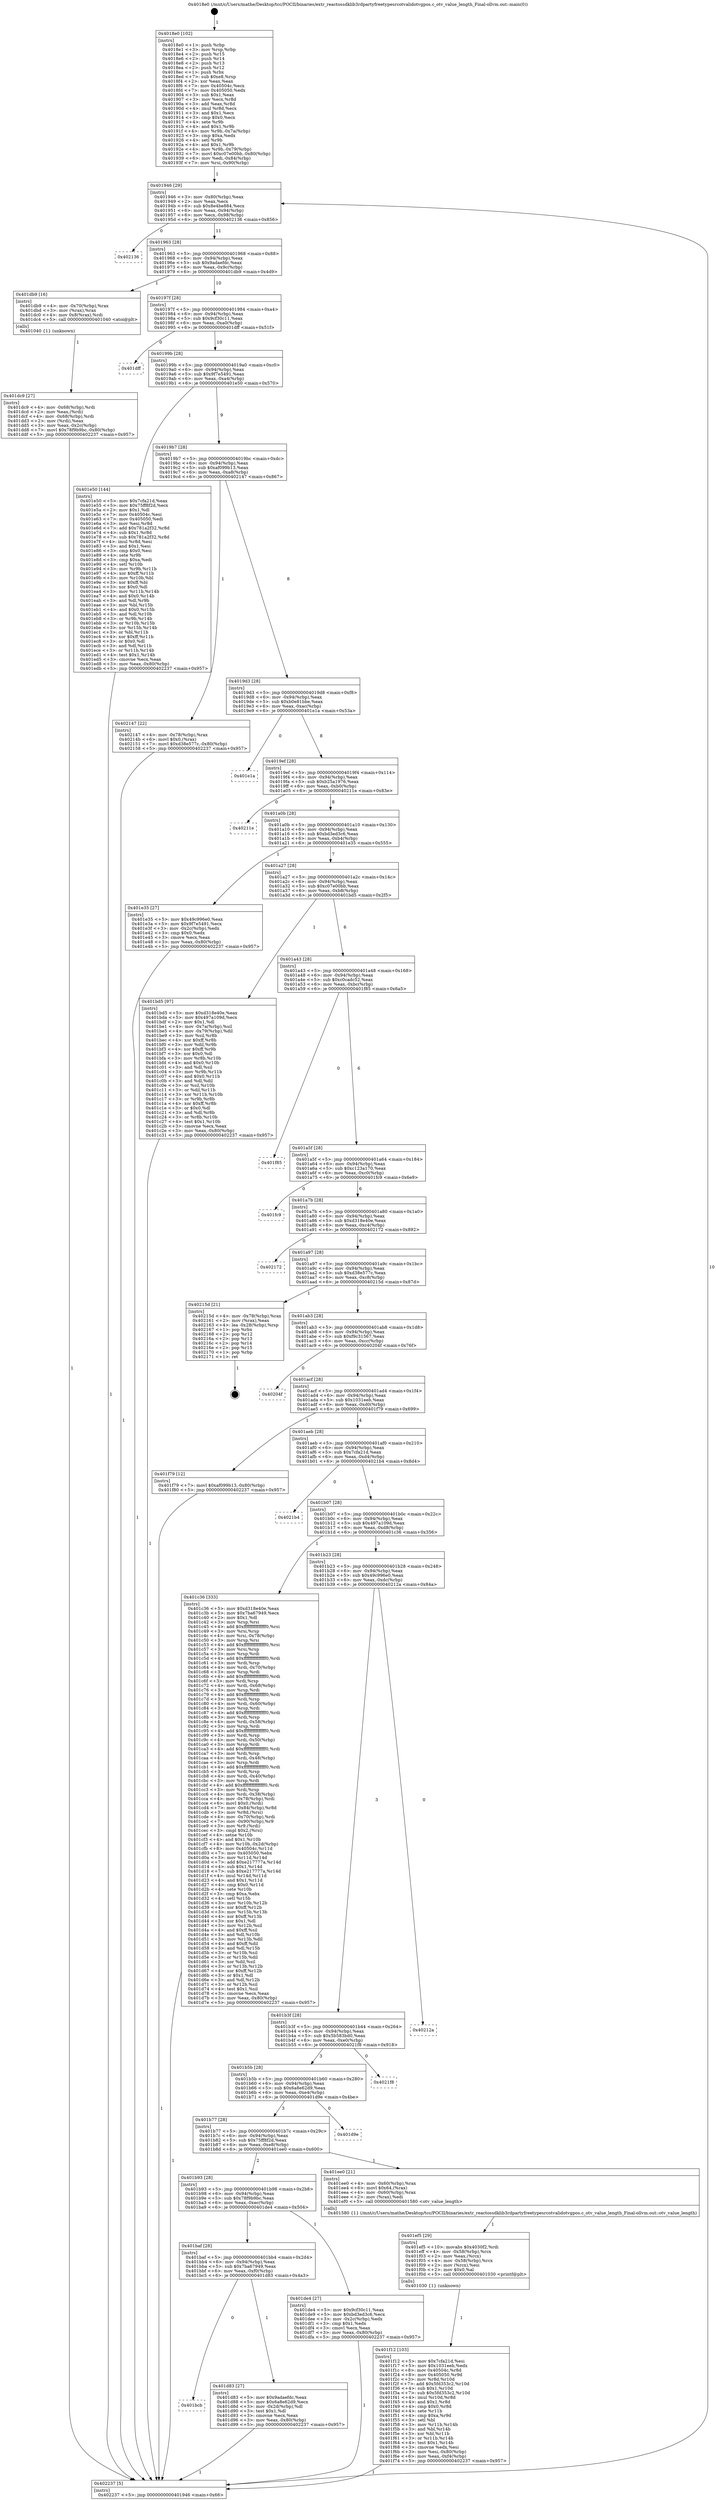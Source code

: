 digraph "0x4018e0" {
  label = "0x4018e0 (/mnt/c/Users/mathe/Desktop/tcc/POCII/binaries/extr_reactossdklib3rdpartyfreetypesrcotvalidotvgpos.c_otv_value_length_Final-ollvm.out::main(0))"
  labelloc = "t"
  node[shape=record]

  Entry [label="",width=0.3,height=0.3,shape=circle,fillcolor=black,style=filled]
  "0x401946" [label="{
     0x401946 [29]\l
     | [instrs]\l
     &nbsp;&nbsp;0x401946 \<+3\>: mov -0x80(%rbp),%eax\l
     &nbsp;&nbsp;0x401949 \<+2\>: mov %eax,%ecx\l
     &nbsp;&nbsp;0x40194b \<+6\>: sub $0x8e4be884,%ecx\l
     &nbsp;&nbsp;0x401951 \<+6\>: mov %eax,-0x94(%rbp)\l
     &nbsp;&nbsp;0x401957 \<+6\>: mov %ecx,-0x98(%rbp)\l
     &nbsp;&nbsp;0x40195d \<+6\>: je 0000000000402136 \<main+0x856\>\l
  }"]
  "0x402136" [label="{
     0x402136\l
  }", style=dashed]
  "0x401963" [label="{
     0x401963 [28]\l
     | [instrs]\l
     &nbsp;&nbsp;0x401963 \<+5\>: jmp 0000000000401968 \<main+0x88\>\l
     &nbsp;&nbsp;0x401968 \<+6\>: mov -0x94(%rbp),%eax\l
     &nbsp;&nbsp;0x40196e \<+5\>: sub $0x9adaefdc,%eax\l
     &nbsp;&nbsp;0x401973 \<+6\>: mov %eax,-0x9c(%rbp)\l
     &nbsp;&nbsp;0x401979 \<+6\>: je 0000000000401db9 \<main+0x4d9\>\l
  }"]
  Exit [label="",width=0.3,height=0.3,shape=circle,fillcolor=black,style=filled,peripheries=2]
  "0x401db9" [label="{
     0x401db9 [16]\l
     | [instrs]\l
     &nbsp;&nbsp;0x401db9 \<+4\>: mov -0x70(%rbp),%rax\l
     &nbsp;&nbsp;0x401dbd \<+3\>: mov (%rax),%rax\l
     &nbsp;&nbsp;0x401dc0 \<+4\>: mov 0x8(%rax),%rdi\l
     &nbsp;&nbsp;0x401dc4 \<+5\>: call 0000000000401040 \<atoi@plt\>\l
     | [calls]\l
     &nbsp;&nbsp;0x401040 \{1\} (unknown)\l
  }"]
  "0x40197f" [label="{
     0x40197f [28]\l
     | [instrs]\l
     &nbsp;&nbsp;0x40197f \<+5\>: jmp 0000000000401984 \<main+0xa4\>\l
     &nbsp;&nbsp;0x401984 \<+6\>: mov -0x94(%rbp),%eax\l
     &nbsp;&nbsp;0x40198a \<+5\>: sub $0x9cf30c11,%eax\l
     &nbsp;&nbsp;0x40198f \<+6\>: mov %eax,-0xa0(%rbp)\l
     &nbsp;&nbsp;0x401995 \<+6\>: je 0000000000401dff \<main+0x51f\>\l
  }"]
  "0x401f12" [label="{
     0x401f12 [103]\l
     | [instrs]\l
     &nbsp;&nbsp;0x401f12 \<+5\>: mov $0x7cfa21d,%esi\l
     &nbsp;&nbsp;0x401f17 \<+5\>: mov $0x1031eeb,%edx\l
     &nbsp;&nbsp;0x401f1c \<+8\>: mov 0x40504c,%r8d\l
     &nbsp;&nbsp;0x401f24 \<+8\>: mov 0x405050,%r9d\l
     &nbsp;&nbsp;0x401f2c \<+3\>: mov %r8d,%r10d\l
     &nbsp;&nbsp;0x401f2f \<+7\>: add $0x5fd353c2,%r10d\l
     &nbsp;&nbsp;0x401f36 \<+4\>: sub $0x1,%r10d\l
     &nbsp;&nbsp;0x401f3a \<+7\>: sub $0x5fd353c2,%r10d\l
     &nbsp;&nbsp;0x401f41 \<+4\>: imul %r10d,%r8d\l
     &nbsp;&nbsp;0x401f45 \<+4\>: and $0x1,%r8d\l
     &nbsp;&nbsp;0x401f49 \<+4\>: cmp $0x0,%r8d\l
     &nbsp;&nbsp;0x401f4d \<+4\>: sete %r11b\l
     &nbsp;&nbsp;0x401f51 \<+4\>: cmp $0xa,%r9d\l
     &nbsp;&nbsp;0x401f55 \<+3\>: setl %bl\l
     &nbsp;&nbsp;0x401f58 \<+3\>: mov %r11b,%r14b\l
     &nbsp;&nbsp;0x401f5b \<+3\>: and %bl,%r14b\l
     &nbsp;&nbsp;0x401f5e \<+3\>: xor %bl,%r11b\l
     &nbsp;&nbsp;0x401f61 \<+3\>: or %r11b,%r14b\l
     &nbsp;&nbsp;0x401f64 \<+4\>: test $0x1,%r14b\l
     &nbsp;&nbsp;0x401f68 \<+3\>: cmovne %edx,%esi\l
     &nbsp;&nbsp;0x401f6b \<+3\>: mov %esi,-0x80(%rbp)\l
     &nbsp;&nbsp;0x401f6e \<+6\>: mov %eax,-0xf4(%rbp)\l
     &nbsp;&nbsp;0x401f74 \<+5\>: jmp 0000000000402237 \<main+0x957\>\l
  }"]
  "0x401dff" [label="{
     0x401dff\l
  }", style=dashed]
  "0x40199b" [label="{
     0x40199b [28]\l
     | [instrs]\l
     &nbsp;&nbsp;0x40199b \<+5\>: jmp 00000000004019a0 \<main+0xc0\>\l
     &nbsp;&nbsp;0x4019a0 \<+6\>: mov -0x94(%rbp),%eax\l
     &nbsp;&nbsp;0x4019a6 \<+5\>: sub $0x9f7e5491,%eax\l
     &nbsp;&nbsp;0x4019ab \<+6\>: mov %eax,-0xa4(%rbp)\l
     &nbsp;&nbsp;0x4019b1 \<+6\>: je 0000000000401e50 \<main+0x570\>\l
  }"]
  "0x401ef5" [label="{
     0x401ef5 [29]\l
     | [instrs]\l
     &nbsp;&nbsp;0x401ef5 \<+10\>: movabs $0x4030f2,%rdi\l
     &nbsp;&nbsp;0x401eff \<+4\>: mov -0x58(%rbp),%rcx\l
     &nbsp;&nbsp;0x401f03 \<+2\>: mov %eax,(%rcx)\l
     &nbsp;&nbsp;0x401f05 \<+4\>: mov -0x58(%rbp),%rcx\l
     &nbsp;&nbsp;0x401f09 \<+2\>: mov (%rcx),%esi\l
     &nbsp;&nbsp;0x401f0b \<+2\>: mov $0x0,%al\l
     &nbsp;&nbsp;0x401f0d \<+5\>: call 0000000000401030 \<printf@plt\>\l
     | [calls]\l
     &nbsp;&nbsp;0x401030 \{1\} (unknown)\l
  }"]
  "0x401e50" [label="{
     0x401e50 [144]\l
     | [instrs]\l
     &nbsp;&nbsp;0x401e50 \<+5\>: mov $0x7cfa21d,%eax\l
     &nbsp;&nbsp;0x401e55 \<+5\>: mov $0x75ff8f2d,%ecx\l
     &nbsp;&nbsp;0x401e5a \<+2\>: mov $0x1,%dl\l
     &nbsp;&nbsp;0x401e5c \<+7\>: mov 0x40504c,%esi\l
     &nbsp;&nbsp;0x401e63 \<+7\>: mov 0x405050,%edi\l
     &nbsp;&nbsp;0x401e6a \<+3\>: mov %esi,%r8d\l
     &nbsp;&nbsp;0x401e6d \<+7\>: add $0x781a2f32,%r8d\l
     &nbsp;&nbsp;0x401e74 \<+4\>: sub $0x1,%r8d\l
     &nbsp;&nbsp;0x401e78 \<+7\>: sub $0x781a2f32,%r8d\l
     &nbsp;&nbsp;0x401e7f \<+4\>: imul %r8d,%esi\l
     &nbsp;&nbsp;0x401e83 \<+3\>: and $0x1,%esi\l
     &nbsp;&nbsp;0x401e86 \<+3\>: cmp $0x0,%esi\l
     &nbsp;&nbsp;0x401e89 \<+4\>: sete %r9b\l
     &nbsp;&nbsp;0x401e8d \<+3\>: cmp $0xa,%edi\l
     &nbsp;&nbsp;0x401e90 \<+4\>: setl %r10b\l
     &nbsp;&nbsp;0x401e94 \<+3\>: mov %r9b,%r11b\l
     &nbsp;&nbsp;0x401e97 \<+4\>: xor $0xff,%r11b\l
     &nbsp;&nbsp;0x401e9b \<+3\>: mov %r10b,%bl\l
     &nbsp;&nbsp;0x401e9e \<+3\>: xor $0xff,%bl\l
     &nbsp;&nbsp;0x401ea1 \<+3\>: xor $0x0,%dl\l
     &nbsp;&nbsp;0x401ea4 \<+3\>: mov %r11b,%r14b\l
     &nbsp;&nbsp;0x401ea7 \<+4\>: and $0x0,%r14b\l
     &nbsp;&nbsp;0x401eab \<+3\>: and %dl,%r9b\l
     &nbsp;&nbsp;0x401eae \<+3\>: mov %bl,%r15b\l
     &nbsp;&nbsp;0x401eb1 \<+4\>: and $0x0,%r15b\l
     &nbsp;&nbsp;0x401eb5 \<+3\>: and %dl,%r10b\l
     &nbsp;&nbsp;0x401eb8 \<+3\>: or %r9b,%r14b\l
     &nbsp;&nbsp;0x401ebb \<+3\>: or %r10b,%r15b\l
     &nbsp;&nbsp;0x401ebe \<+3\>: xor %r15b,%r14b\l
     &nbsp;&nbsp;0x401ec1 \<+3\>: or %bl,%r11b\l
     &nbsp;&nbsp;0x401ec4 \<+4\>: xor $0xff,%r11b\l
     &nbsp;&nbsp;0x401ec8 \<+3\>: or $0x0,%dl\l
     &nbsp;&nbsp;0x401ecb \<+3\>: and %dl,%r11b\l
     &nbsp;&nbsp;0x401ece \<+3\>: or %r11b,%r14b\l
     &nbsp;&nbsp;0x401ed1 \<+4\>: test $0x1,%r14b\l
     &nbsp;&nbsp;0x401ed5 \<+3\>: cmovne %ecx,%eax\l
     &nbsp;&nbsp;0x401ed8 \<+3\>: mov %eax,-0x80(%rbp)\l
     &nbsp;&nbsp;0x401edb \<+5\>: jmp 0000000000402237 \<main+0x957\>\l
  }"]
  "0x4019b7" [label="{
     0x4019b7 [28]\l
     | [instrs]\l
     &nbsp;&nbsp;0x4019b7 \<+5\>: jmp 00000000004019bc \<main+0xdc\>\l
     &nbsp;&nbsp;0x4019bc \<+6\>: mov -0x94(%rbp),%eax\l
     &nbsp;&nbsp;0x4019c2 \<+5\>: sub $0xaf099b13,%eax\l
     &nbsp;&nbsp;0x4019c7 \<+6\>: mov %eax,-0xa8(%rbp)\l
     &nbsp;&nbsp;0x4019cd \<+6\>: je 0000000000402147 \<main+0x867\>\l
  }"]
  "0x401dc9" [label="{
     0x401dc9 [27]\l
     | [instrs]\l
     &nbsp;&nbsp;0x401dc9 \<+4\>: mov -0x68(%rbp),%rdi\l
     &nbsp;&nbsp;0x401dcd \<+2\>: mov %eax,(%rdi)\l
     &nbsp;&nbsp;0x401dcf \<+4\>: mov -0x68(%rbp),%rdi\l
     &nbsp;&nbsp;0x401dd3 \<+2\>: mov (%rdi),%eax\l
     &nbsp;&nbsp;0x401dd5 \<+3\>: mov %eax,-0x2c(%rbp)\l
     &nbsp;&nbsp;0x401dd8 \<+7\>: movl $0x78f9b9bc,-0x80(%rbp)\l
     &nbsp;&nbsp;0x401ddf \<+5\>: jmp 0000000000402237 \<main+0x957\>\l
  }"]
  "0x402147" [label="{
     0x402147 [22]\l
     | [instrs]\l
     &nbsp;&nbsp;0x402147 \<+4\>: mov -0x78(%rbp),%rax\l
     &nbsp;&nbsp;0x40214b \<+6\>: movl $0x0,(%rax)\l
     &nbsp;&nbsp;0x402151 \<+7\>: movl $0xd38e577c,-0x80(%rbp)\l
     &nbsp;&nbsp;0x402158 \<+5\>: jmp 0000000000402237 \<main+0x957\>\l
  }"]
  "0x4019d3" [label="{
     0x4019d3 [28]\l
     | [instrs]\l
     &nbsp;&nbsp;0x4019d3 \<+5\>: jmp 00000000004019d8 \<main+0xf8\>\l
     &nbsp;&nbsp;0x4019d8 \<+6\>: mov -0x94(%rbp),%eax\l
     &nbsp;&nbsp;0x4019de \<+5\>: sub $0xb0e81bbe,%eax\l
     &nbsp;&nbsp;0x4019e3 \<+6\>: mov %eax,-0xac(%rbp)\l
     &nbsp;&nbsp;0x4019e9 \<+6\>: je 0000000000401e1a \<main+0x53a\>\l
  }"]
  "0x401bcb" [label="{
     0x401bcb\l
  }", style=dashed]
  "0x401e1a" [label="{
     0x401e1a\l
  }", style=dashed]
  "0x4019ef" [label="{
     0x4019ef [28]\l
     | [instrs]\l
     &nbsp;&nbsp;0x4019ef \<+5\>: jmp 00000000004019f4 \<main+0x114\>\l
     &nbsp;&nbsp;0x4019f4 \<+6\>: mov -0x94(%rbp),%eax\l
     &nbsp;&nbsp;0x4019fa \<+5\>: sub $0xb25a1976,%eax\l
     &nbsp;&nbsp;0x4019ff \<+6\>: mov %eax,-0xb0(%rbp)\l
     &nbsp;&nbsp;0x401a05 \<+6\>: je 000000000040211e \<main+0x83e\>\l
  }"]
  "0x401d83" [label="{
     0x401d83 [27]\l
     | [instrs]\l
     &nbsp;&nbsp;0x401d83 \<+5\>: mov $0x9adaefdc,%eax\l
     &nbsp;&nbsp;0x401d88 \<+5\>: mov $0x6a8e62d9,%ecx\l
     &nbsp;&nbsp;0x401d8d \<+3\>: mov -0x2d(%rbp),%dl\l
     &nbsp;&nbsp;0x401d90 \<+3\>: test $0x1,%dl\l
     &nbsp;&nbsp;0x401d93 \<+3\>: cmovne %ecx,%eax\l
     &nbsp;&nbsp;0x401d96 \<+3\>: mov %eax,-0x80(%rbp)\l
     &nbsp;&nbsp;0x401d99 \<+5\>: jmp 0000000000402237 \<main+0x957\>\l
  }"]
  "0x40211e" [label="{
     0x40211e\l
  }", style=dashed]
  "0x401a0b" [label="{
     0x401a0b [28]\l
     | [instrs]\l
     &nbsp;&nbsp;0x401a0b \<+5\>: jmp 0000000000401a10 \<main+0x130\>\l
     &nbsp;&nbsp;0x401a10 \<+6\>: mov -0x94(%rbp),%eax\l
     &nbsp;&nbsp;0x401a16 \<+5\>: sub $0xbd3ed3c6,%eax\l
     &nbsp;&nbsp;0x401a1b \<+6\>: mov %eax,-0xb4(%rbp)\l
     &nbsp;&nbsp;0x401a21 \<+6\>: je 0000000000401e35 \<main+0x555\>\l
  }"]
  "0x401baf" [label="{
     0x401baf [28]\l
     | [instrs]\l
     &nbsp;&nbsp;0x401baf \<+5\>: jmp 0000000000401bb4 \<main+0x2d4\>\l
     &nbsp;&nbsp;0x401bb4 \<+6\>: mov -0x94(%rbp),%eax\l
     &nbsp;&nbsp;0x401bba \<+5\>: sub $0x7ba67949,%eax\l
     &nbsp;&nbsp;0x401bbf \<+6\>: mov %eax,-0xf0(%rbp)\l
     &nbsp;&nbsp;0x401bc5 \<+6\>: je 0000000000401d83 \<main+0x4a3\>\l
  }"]
  "0x401e35" [label="{
     0x401e35 [27]\l
     | [instrs]\l
     &nbsp;&nbsp;0x401e35 \<+5\>: mov $0x49c996e0,%eax\l
     &nbsp;&nbsp;0x401e3a \<+5\>: mov $0x9f7e5491,%ecx\l
     &nbsp;&nbsp;0x401e3f \<+3\>: mov -0x2c(%rbp),%edx\l
     &nbsp;&nbsp;0x401e42 \<+3\>: cmp $0x0,%edx\l
     &nbsp;&nbsp;0x401e45 \<+3\>: cmove %ecx,%eax\l
     &nbsp;&nbsp;0x401e48 \<+3\>: mov %eax,-0x80(%rbp)\l
     &nbsp;&nbsp;0x401e4b \<+5\>: jmp 0000000000402237 \<main+0x957\>\l
  }"]
  "0x401a27" [label="{
     0x401a27 [28]\l
     | [instrs]\l
     &nbsp;&nbsp;0x401a27 \<+5\>: jmp 0000000000401a2c \<main+0x14c\>\l
     &nbsp;&nbsp;0x401a2c \<+6\>: mov -0x94(%rbp),%eax\l
     &nbsp;&nbsp;0x401a32 \<+5\>: sub $0xc07e00bb,%eax\l
     &nbsp;&nbsp;0x401a37 \<+6\>: mov %eax,-0xb8(%rbp)\l
     &nbsp;&nbsp;0x401a3d \<+6\>: je 0000000000401bd5 \<main+0x2f5\>\l
  }"]
  "0x401de4" [label="{
     0x401de4 [27]\l
     | [instrs]\l
     &nbsp;&nbsp;0x401de4 \<+5\>: mov $0x9cf30c11,%eax\l
     &nbsp;&nbsp;0x401de9 \<+5\>: mov $0xbd3ed3c6,%ecx\l
     &nbsp;&nbsp;0x401dee \<+3\>: mov -0x2c(%rbp),%edx\l
     &nbsp;&nbsp;0x401df1 \<+3\>: cmp $0x1,%edx\l
     &nbsp;&nbsp;0x401df4 \<+3\>: cmovl %ecx,%eax\l
     &nbsp;&nbsp;0x401df7 \<+3\>: mov %eax,-0x80(%rbp)\l
     &nbsp;&nbsp;0x401dfa \<+5\>: jmp 0000000000402237 \<main+0x957\>\l
  }"]
  "0x401bd5" [label="{
     0x401bd5 [97]\l
     | [instrs]\l
     &nbsp;&nbsp;0x401bd5 \<+5\>: mov $0xd318e40e,%eax\l
     &nbsp;&nbsp;0x401bda \<+5\>: mov $0x497a109d,%ecx\l
     &nbsp;&nbsp;0x401bdf \<+2\>: mov $0x1,%dl\l
     &nbsp;&nbsp;0x401be1 \<+4\>: mov -0x7a(%rbp),%sil\l
     &nbsp;&nbsp;0x401be5 \<+4\>: mov -0x79(%rbp),%dil\l
     &nbsp;&nbsp;0x401be9 \<+3\>: mov %sil,%r8b\l
     &nbsp;&nbsp;0x401bec \<+4\>: xor $0xff,%r8b\l
     &nbsp;&nbsp;0x401bf0 \<+3\>: mov %dil,%r9b\l
     &nbsp;&nbsp;0x401bf3 \<+4\>: xor $0xff,%r9b\l
     &nbsp;&nbsp;0x401bf7 \<+3\>: xor $0x0,%dl\l
     &nbsp;&nbsp;0x401bfa \<+3\>: mov %r8b,%r10b\l
     &nbsp;&nbsp;0x401bfd \<+4\>: and $0x0,%r10b\l
     &nbsp;&nbsp;0x401c01 \<+3\>: and %dl,%sil\l
     &nbsp;&nbsp;0x401c04 \<+3\>: mov %r9b,%r11b\l
     &nbsp;&nbsp;0x401c07 \<+4\>: and $0x0,%r11b\l
     &nbsp;&nbsp;0x401c0b \<+3\>: and %dl,%dil\l
     &nbsp;&nbsp;0x401c0e \<+3\>: or %sil,%r10b\l
     &nbsp;&nbsp;0x401c11 \<+3\>: or %dil,%r11b\l
     &nbsp;&nbsp;0x401c14 \<+3\>: xor %r11b,%r10b\l
     &nbsp;&nbsp;0x401c17 \<+3\>: or %r9b,%r8b\l
     &nbsp;&nbsp;0x401c1a \<+4\>: xor $0xff,%r8b\l
     &nbsp;&nbsp;0x401c1e \<+3\>: or $0x0,%dl\l
     &nbsp;&nbsp;0x401c21 \<+3\>: and %dl,%r8b\l
     &nbsp;&nbsp;0x401c24 \<+3\>: or %r8b,%r10b\l
     &nbsp;&nbsp;0x401c27 \<+4\>: test $0x1,%r10b\l
     &nbsp;&nbsp;0x401c2b \<+3\>: cmovne %ecx,%eax\l
     &nbsp;&nbsp;0x401c2e \<+3\>: mov %eax,-0x80(%rbp)\l
     &nbsp;&nbsp;0x401c31 \<+5\>: jmp 0000000000402237 \<main+0x957\>\l
  }"]
  "0x401a43" [label="{
     0x401a43 [28]\l
     | [instrs]\l
     &nbsp;&nbsp;0x401a43 \<+5\>: jmp 0000000000401a48 \<main+0x168\>\l
     &nbsp;&nbsp;0x401a48 \<+6\>: mov -0x94(%rbp),%eax\l
     &nbsp;&nbsp;0x401a4e \<+5\>: sub $0xc0cadc52,%eax\l
     &nbsp;&nbsp;0x401a53 \<+6\>: mov %eax,-0xbc(%rbp)\l
     &nbsp;&nbsp;0x401a59 \<+6\>: je 0000000000401f85 \<main+0x6a5\>\l
  }"]
  "0x402237" [label="{
     0x402237 [5]\l
     | [instrs]\l
     &nbsp;&nbsp;0x402237 \<+5\>: jmp 0000000000401946 \<main+0x66\>\l
  }"]
  "0x4018e0" [label="{
     0x4018e0 [102]\l
     | [instrs]\l
     &nbsp;&nbsp;0x4018e0 \<+1\>: push %rbp\l
     &nbsp;&nbsp;0x4018e1 \<+3\>: mov %rsp,%rbp\l
     &nbsp;&nbsp;0x4018e4 \<+2\>: push %r15\l
     &nbsp;&nbsp;0x4018e6 \<+2\>: push %r14\l
     &nbsp;&nbsp;0x4018e8 \<+2\>: push %r13\l
     &nbsp;&nbsp;0x4018ea \<+2\>: push %r12\l
     &nbsp;&nbsp;0x4018ec \<+1\>: push %rbx\l
     &nbsp;&nbsp;0x4018ed \<+7\>: sub $0xe8,%rsp\l
     &nbsp;&nbsp;0x4018f4 \<+2\>: xor %eax,%eax\l
     &nbsp;&nbsp;0x4018f6 \<+7\>: mov 0x40504c,%ecx\l
     &nbsp;&nbsp;0x4018fd \<+7\>: mov 0x405050,%edx\l
     &nbsp;&nbsp;0x401904 \<+3\>: sub $0x1,%eax\l
     &nbsp;&nbsp;0x401907 \<+3\>: mov %ecx,%r8d\l
     &nbsp;&nbsp;0x40190a \<+3\>: add %eax,%r8d\l
     &nbsp;&nbsp;0x40190d \<+4\>: imul %r8d,%ecx\l
     &nbsp;&nbsp;0x401911 \<+3\>: and $0x1,%ecx\l
     &nbsp;&nbsp;0x401914 \<+3\>: cmp $0x0,%ecx\l
     &nbsp;&nbsp;0x401917 \<+4\>: sete %r9b\l
     &nbsp;&nbsp;0x40191b \<+4\>: and $0x1,%r9b\l
     &nbsp;&nbsp;0x40191f \<+4\>: mov %r9b,-0x7a(%rbp)\l
     &nbsp;&nbsp;0x401923 \<+3\>: cmp $0xa,%edx\l
     &nbsp;&nbsp;0x401926 \<+4\>: setl %r9b\l
     &nbsp;&nbsp;0x40192a \<+4\>: and $0x1,%r9b\l
     &nbsp;&nbsp;0x40192e \<+4\>: mov %r9b,-0x79(%rbp)\l
     &nbsp;&nbsp;0x401932 \<+7\>: movl $0xc07e00bb,-0x80(%rbp)\l
     &nbsp;&nbsp;0x401939 \<+6\>: mov %edi,-0x84(%rbp)\l
     &nbsp;&nbsp;0x40193f \<+7\>: mov %rsi,-0x90(%rbp)\l
  }"]
  "0x401b93" [label="{
     0x401b93 [28]\l
     | [instrs]\l
     &nbsp;&nbsp;0x401b93 \<+5\>: jmp 0000000000401b98 \<main+0x2b8\>\l
     &nbsp;&nbsp;0x401b98 \<+6\>: mov -0x94(%rbp),%eax\l
     &nbsp;&nbsp;0x401b9e \<+5\>: sub $0x78f9b9bc,%eax\l
     &nbsp;&nbsp;0x401ba3 \<+6\>: mov %eax,-0xec(%rbp)\l
     &nbsp;&nbsp;0x401ba9 \<+6\>: je 0000000000401de4 \<main+0x504\>\l
  }"]
  "0x401f85" [label="{
     0x401f85\l
  }", style=dashed]
  "0x401a5f" [label="{
     0x401a5f [28]\l
     | [instrs]\l
     &nbsp;&nbsp;0x401a5f \<+5\>: jmp 0000000000401a64 \<main+0x184\>\l
     &nbsp;&nbsp;0x401a64 \<+6\>: mov -0x94(%rbp),%eax\l
     &nbsp;&nbsp;0x401a6a \<+5\>: sub $0xc123a170,%eax\l
     &nbsp;&nbsp;0x401a6f \<+6\>: mov %eax,-0xc0(%rbp)\l
     &nbsp;&nbsp;0x401a75 \<+6\>: je 0000000000401fc9 \<main+0x6e9\>\l
  }"]
  "0x401ee0" [label="{
     0x401ee0 [21]\l
     | [instrs]\l
     &nbsp;&nbsp;0x401ee0 \<+4\>: mov -0x60(%rbp),%rax\l
     &nbsp;&nbsp;0x401ee4 \<+6\>: movl $0x64,(%rax)\l
     &nbsp;&nbsp;0x401eea \<+4\>: mov -0x60(%rbp),%rax\l
     &nbsp;&nbsp;0x401eee \<+2\>: mov (%rax),%edi\l
     &nbsp;&nbsp;0x401ef0 \<+5\>: call 0000000000401580 \<otv_value_length\>\l
     | [calls]\l
     &nbsp;&nbsp;0x401580 \{1\} (/mnt/c/Users/mathe/Desktop/tcc/POCII/binaries/extr_reactossdklib3rdpartyfreetypesrcotvalidotvgpos.c_otv_value_length_Final-ollvm.out::otv_value_length)\l
  }"]
  "0x401fc9" [label="{
     0x401fc9\l
  }", style=dashed]
  "0x401a7b" [label="{
     0x401a7b [28]\l
     | [instrs]\l
     &nbsp;&nbsp;0x401a7b \<+5\>: jmp 0000000000401a80 \<main+0x1a0\>\l
     &nbsp;&nbsp;0x401a80 \<+6\>: mov -0x94(%rbp),%eax\l
     &nbsp;&nbsp;0x401a86 \<+5\>: sub $0xd318e40e,%eax\l
     &nbsp;&nbsp;0x401a8b \<+6\>: mov %eax,-0xc4(%rbp)\l
     &nbsp;&nbsp;0x401a91 \<+6\>: je 0000000000402172 \<main+0x892\>\l
  }"]
  "0x401b77" [label="{
     0x401b77 [28]\l
     | [instrs]\l
     &nbsp;&nbsp;0x401b77 \<+5\>: jmp 0000000000401b7c \<main+0x29c\>\l
     &nbsp;&nbsp;0x401b7c \<+6\>: mov -0x94(%rbp),%eax\l
     &nbsp;&nbsp;0x401b82 \<+5\>: sub $0x75ff8f2d,%eax\l
     &nbsp;&nbsp;0x401b87 \<+6\>: mov %eax,-0xe8(%rbp)\l
     &nbsp;&nbsp;0x401b8d \<+6\>: je 0000000000401ee0 \<main+0x600\>\l
  }"]
  "0x402172" [label="{
     0x402172\l
  }", style=dashed]
  "0x401a97" [label="{
     0x401a97 [28]\l
     | [instrs]\l
     &nbsp;&nbsp;0x401a97 \<+5\>: jmp 0000000000401a9c \<main+0x1bc\>\l
     &nbsp;&nbsp;0x401a9c \<+6\>: mov -0x94(%rbp),%eax\l
     &nbsp;&nbsp;0x401aa2 \<+5\>: sub $0xd38e577c,%eax\l
     &nbsp;&nbsp;0x401aa7 \<+6\>: mov %eax,-0xc8(%rbp)\l
     &nbsp;&nbsp;0x401aad \<+6\>: je 000000000040215d \<main+0x87d\>\l
  }"]
  "0x401d9e" [label="{
     0x401d9e\l
  }", style=dashed]
  "0x40215d" [label="{
     0x40215d [21]\l
     | [instrs]\l
     &nbsp;&nbsp;0x40215d \<+4\>: mov -0x78(%rbp),%rax\l
     &nbsp;&nbsp;0x402161 \<+2\>: mov (%rax),%eax\l
     &nbsp;&nbsp;0x402163 \<+4\>: lea -0x28(%rbp),%rsp\l
     &nbsp;&nbsp;0x402167 \<+1\>: pop %rbx\l
     &nbsp;&nbsp;0x402168 \<+2\>: pop %r12\l
     &nbsp;&nbsp;0x40216a \<+2\>: pop %r13\l
     &nbsp;&nbsp;0x40216c \<+2\>: pop %r14\l
     &nbsp;&nbsp;0x40216e \<+2\>: pop %r15\l
     &nbsp;&nbsp;0x402170 \<+1\>: pop %rbp\l
     &nbsp;&nbsp;0x402171 \<+1\>: ret\l
  }"]
  "0x401ab3" [label="{
     0x401ab3 [28]\l
     | [instrs]\l
     &nbsp;&nbsp;0x401ab3 \<+5\>: jmp 0000000000401ab8 \<main+0x1d8\>\l
     &nbsp;&nbsp;0x401ab8 \<+6\>: mov -0x94(%rbp),%eax\l
     &nbsp;&nbsp;0x401abe \<+5\>: sub $0xf9c31567,%eax\l
     &nbsp;&nbsp;0x401ac3 \<+6\>: mov %eax,-0xcc(%rbp)\l
     &nbsp;&nbsp;0x401ac9 \<+6\>: je 000000000040204f \<main+0x76f\>\l
  }"]
  "0x401b5b" [label="{
     0x401b5b [28]\l
     | [instrs]\l
     &nbsp;&nbsp;0x401b5b \<+5\>: jmp 0000000000401b60 \<main+0x280\>\l
     &nbsp;&nbsp;0x401b60 \<+6\>: mov -0x94(%rbp),%eax\l
     &nbsp;&nbsp;0x401b66 \<+5\>: sub $0x6a8e62d9,%eax\l
     &nbsp;&nbsp;0x401b6b \<+6\>: mov %eax,-0xe4(%rbp)\l
     &nbsp;&nbsp;0x401b71 \<+6\>: je 0000000000401d9e \<main+0x4be\>\l
  }"]
  "0x40204f" [label="{
     0x40204f\l
  }", style=dashed]
  "0x401acf" [label="{
     0x401acf [28]\l
     | [instrs]\l
     &nbsp;&nbsp;0x401acf \<+5\>: jmp 0000000000401ad4 \<main+0x1f4\>\l
     &nbsp;&nbsp;0x401ad4 \<+6\>: mov -0x94(%rbp),%eax\l
     &nbsp;&nbsp;0x401ada \<+5\>: sub $0x1031eeb,%eax\l
     &nbsp;&nbsp;0x401adf \<+6\>: mov %eax,-0xd0(%rbp)\l
     &nbsp;&nbsp;0x401ae5 \<+6\>: je 0000000000401f79 \<main+0x699\>\l
  }"]
  "0x4021f8" [label="{
     0x4021f8\l
  }", style=dashed]
  "0x401f79" [label="{
     0x401f79 [12]\l
     | [instrs]\l
     &nbsp;&nbsp;0x401f79 \<+7\>: movl $0xaf099b13,-0x80(%rbp)\l
     &nbsp;&nbsp;0x401f80 \<+5\>: jmp 0000000000402237 \<main+0x957\>\l
  }"]
  "0x401aeb" [label="{
     0x401aeb [28]\l
     | [instrs]\l
     &nbsp;&nbsp;0x401aeb \<+5\>: jmp 0000000000401af0 \<main+0x210\>\l
     &nbsp;&nbsp;0x401af0 \<+6\>: mov -0x94(%rbp),%eax\l
     &nbsp;&nbsp;0x401af6 \<+5\>: sub $0x7cfa21d,%eax\l
     &nbsp;&nbsp;0x401afb \<+6\>: mov %eax,-0xd4(%rbp)\l
     &nbsp;&nbsp;0x401b01 \<+6\>: je 00000000004021b4 \<main+0x8d4\>\l
  }"]
  "0x401b3f" [label="{
     0x401b3f [28]\l
     | [instrs]\l
     &nbsp;&nbsp;0x401b3f \<+5\>: jmp 0000000000401b44 \<main+0x264\>\l
     &nbsp;&nbsp;0x401b44 \<+6\>: mov -0x94(%rbp),%eax\l
     &nbsp;&nbsp;0x401b4a \<+5\>: sub $0x5b583bd0,%eax\l
     &nbsp;&nbsp;0x401b4f \<+6\>: mov %eax,-0xe0(%rbp)\l
     &nbsp;&nbsp;0x401b55 \<+6\>: je 00000000004021f8 \<main+0x918\>\l
  }"]
  "0x4021b4" [label="{
     0x4021b4\l
  }", style=dashed]
  "0x401b07" [label="{
     0x401b07 [28]\l
     | [instrs]\l
     &nbsp;&nbsp;0x401b07 \<+5\>: jmp 0000000000401b0c \<main+0x22c\>\l
     &nbsp;&nbsp;0x401b0c \<+6\>: mov -0x94(%rbp),%eax\l
     &nbsp;&nbsp;0x401b12 \<+5\>: sub $0x497a109d,%eax\l
     &nbsp;&nbsp;0x401b17 \<+6\>: mov %eax,-0xd8(%rbp)\l
     &nbsp;&nbsp;0x401b1d \<+6\>: je 0000000000401c36 \<main+0x356\>\l
  }"]
  "0x40212a" [label="{
     0x40212a\l
  }", style=dashed]
  "0x401c36" [label="{
     0x401c36 [333]\l
     | [instrs]\l
     &nbsp;&nbsp;0x401c36 \<+5\>: mov $0xd318e40e,%eax\l
     &nbsp;&nbsp;0x401c3b \<+5\>: mov $0x7ba67949,%ecx\l
     &nbsp;&nbsp;0x401c40 \<+2\>: mov $0x1,%dl\l
     &nbsp;&nbsp;0x401c42 \<+3\>: mov %rsp,%rsi\l
     &nbsp;&nbsp;0x401c45 \<+4\>: add $0xfffffffffffffff0,%rsi\l
     &nbsp;&nbsp;0x401c49 \<+3\>: mov %rsi,%rsp\l
     &nbsp;&nbsp;0x401c4c \<+4\>: mov %rsi,-0x78(%rbp)\l
     &nbsp;&nbsp;0x401c50 \<+3\>: mov %rsp,%rsi\l
     &nbsp;&nbsp;0x401c53 \<+4\>: add $0xfffffffffffffff0,%rsi\l
     &nbsp;&nbsp;0x401c57 \<+3\>: mov %rsi,%rsp\l
     &nbsp;&nbsp;0x401c5a \<+3\>: mov %rsp,%rdi\l
     &nbsp;&nbsp;0x401c5d \<+4\>: add $0xfffffffffffffff0,%rdi\l
     &nbsp;&nbsp;0x401c61 \<+3\>: mov %rdi,%rsp\l
     &nbsp;&nbsp;0x401c64 \<+4\>: mov %rdi,-0x70(%rbp)\l
     &nbsp;&nbsp;0x401c68 \<+3\>: mov %rsp,%rdi\l
     &nbsp;&nbsp;0x401c6b \<+4\>: add $0xfffffffffffffff0,%rdi\l
     &nbsp;&nbsp;0x401c6f \<+3\>: mov %rdi,%rsp\l
     &nbsp;&nbsp;0x401c72 \<+4\>: mov %rdi,-0x68(%rbp)\l
     &nbsp;&nbsp;0x401c76 \<+3\>: mov %rsp,%rdi\l
     &nbsp;&nbsp;0x401c79 \<+4\>: add $0xfffffffffffffff0,%rdi\l
     &nbsp;&nbsp;0x401c7d \<+3\>: mov %rdi,%rsp\l
     &nbsp;&nbsp;0x401c80 \<+4\>: mov %rdi,-0x60(%rbp)\l
     &nbsp;&nbsp;0x401c84 \<+3\>: mov %rsp,%rdi\l
     &nbsp;&nbsp;0x401c87 \<+4\>: add $0xfffffffffffffff0,%rdi\l
     &nbsp;&nbsp;0x401c8b \<+3\>: mov %rdi,%rsp\l
     &nbsp;&nbsp;0x401c8e \<+4\>: mov %rdi,-0x58(%rbp)\l
     &nbsp;&nbsp;0x401c92 \<+3\>: mov %rsp,%rdi\l
     &nbsp;&nbsp;0x401c95 \<+4\>: add $0xfffffffffffffff0,%rdi\l
     &nbsp;&nbsp;0x401c99 \<+3\>: mov %rdi,%rsp\l
     &nbsp;&nbsp;0x401c9c \<+4\>: mov %rdi,-0x50(%rbp)\l
     &nbsp;&nbsp;0x401ca0 \<+3\>: mov %rsp,%rdi\l
     &nbsp;&nbsp;0x401ca3 \<+4\>: add $0xfffffffffffffff0,%rdi\l
     &nbsp;&nbsp;0x401ca7 \<+3\>: mov %rdi,%rsp\l
     &nbsp;&nbsp;0x401caa \<+4\>: mov %rdi,-0x48(%rbp)\l
     &nbsp;&nbsp;0x401cae \<+3\>: mov %rsp,%rdi\l
     &nbsp;&nbsp;0x401cb1 \<+4\>: add $0xfffffffffffffff0,%rdi\l
     &nbsp;&nbsp;0x401cb5 \<+3\>: mov %rdi,%rsp\l
     &nbsp;&nbsp;0x401cb8 \<+4\>: mov %rdi,-0x40(%rbp)\l
     &nbsp;&nbsp;0x401cbc \<+3\>: mov %rsp,%rdi\l
     &nbsp;&nbsp;0x401cbf \<+4\>: add $0xfffffffffffffff0,%rdi\l
     &nbsp;&nbsp;0x401cc3 \<+3\>: mov %rdi,%rsp\l
     &nbsp;&nbsp;0x401cc6 \<+4\>: mov %rdi,-0x38(%rbp)\l
     &nbsp;&nbsp;0x401cca \<+4\>: mov -0x78(%rbp),%rdi\l
     &nbsp;&nbsp;0x401cce \<+6\>: movl $0x0,(%rdi)\l
     &nbsp;&nbsp;0x401cd4 \<+7\>: mov -0x84(%rbp),%r8d\l
     &nbsp;&nbsp;0x401cdb \<+3\>: mov %r8d,(%rsi)\l
     &nbsp;&nbsp;0x401cde \<+4\>: mov -0x70(%rbp),%rdi\l
     &nbsp;&nbsp;0x401ce2 \<+7\>: mov -0x90(%rbp),%r9\l
     &nbsp;&nbsp;0x401ce9 \<+3\>: mov %r9,(%rdi)\l
     &nbsp;&nbsp;0x401cec \<+3\>: cmpl $0x2,(%rsi)\l
     &nbsp;&nbsp;0x401cef \<+4\>: setne %r10b\l
     &nbsp;&nbsp;0x401cf3 \<+4\>: and $0x1,%r10b\l
     &nbsp;&nbsp;0x401cf7 \<+4\>: mov %r10b,-0x2d(%rbp)\l
     &nbsp;&nbsp;0x401cfb \<+8\>: mov 0x40504c,%r11d\l
     &nbsp;&nbsp;0x401d03 \<+7\>: mov 0x405050,%ebx\l
     &nbsp;&nbsp;0x401d0a \<+3\>: mov %r11d,%r14d\l
     &nbsp;&nbsp;0x401d0d \<+7\>: add $0xe217777a,%r14d\l
     &nbsp;&nbsp;0x401d14 \<+4\>: sub $0x1,%r14d\l
     &nbsp;&nbsp;0x401d18 \<+7\>: sub $0xe217777a,%r14d\l
     &nbsp;&nbsp;0x401d1f \<+4\>: imul %r14d,%r11d\l
     &nbsp;&nbsp;0x401d23 \<+4\>: and $0x1,%r11d\l
     &nbsp;&nbsp;0x401d27 \<+4\>: cmp $0x0,%r11d\l
     &nbsp;&nbsp;0x401d2b \<+4\>: sete %r10b\l
     &nbsp;&nbsp;0x401d2f \<+3\>: cmp $0xa,%ebx\l
     &nbsp;&nbsp;0x401d32 \<+4\>: setl %r15b\l
     &nbsp;&nbsp;0x401d36 \<+3\>: mov %r10b,%r12b\l
     &nbsp;&nbsp;0x401d39 \<+4\>: xor $0xff,%r12b\l
     &nbsp;&nbsp;0x401d3d \<+3\>: mov %r15b,%r13b\l
     &nbsp;&nbsp;0x401d40 \<+4\>: xor $0xff,%r13b\l
     &nbsp;&nbsp;0x401d44 \<+3\>: xor $0x1,%dl\l
     &nbsp;&nbsp;0x401d47 \<+3\>: mov %r12b,%sil\l
     &nbsp;&nbsp;0x401d4a \<+4\>: and $0xff,%sil\l
     &nbsp;&nbsp;0x401d4e \<+3\>: and %dl,%r10b\l
     &nbsp;&nbsp;0x401d51 \<+3\>: mov %r13b,%dil\l
     &nbsp;&nbsp;0x401d54 \<+4\>: and $0xff,%dil\l
     &nbsp;&nbsp;0x401d58 \<+3\>: and %dl,%r15b\l
     &nbsp;&nbsp;0x401d5b \<+3\>: or %r10b,%sil\l
     &nbsp;&nbsp;0x401d5e \<+3\>: or %r15b,%dil\l
     &nbsp;&nbsp;0x401d61 \<+3\>: xor %dil,%sil\l
     &nbsp;&nbsp;0x401d64 \<+3\>: or %r13b,%r12b\l
     &nbsp;&nbsp;0x401d67 \<+4\>: xor $0xff,%r12b\l
     &nbsp;&nbsp;0x401d6b \<+3\>: or $0x1,%dl\l
     &nbsp;&nbsp;0x401d6e \<+3\>: and %dl,%r12b\l
     &nbsp;&nbsp;0x401d71 \<+3\>: or %r12b,%sil\l
     &nbsp;&nbsp;0x401d74 \<+4\>: test $0x1,%sil\l
     &nbsp;&nbsp;0x401d78 \<+3\>: cmovne %ecx,%eax\l
     &nbsp;&nbsp;0x401d7b \<+3\>: mov %eax,-0x80(%rbp)\l
     &nbsp;&nbsp;0x401d7e \<+5\>: jmp 0000000000402237 \<main+0x957\>\l
  }"]
  "0x401b23" [label="{
     0x401b23 [28]\l
     | [instrs]\l
     &nbsp;&nbsp;0x401b23 \<+5\>: jmp 0000000000401b28 \<main+0x248\>\l
     &nbsp;&nbsp;0x401b28 \<+6\>: mov -0x94(%rbp),%eax\l
     &nbsp;&nbsp;0x401b2e \<+5\>: sub $0x49c996e0,%eax\l
     &nbsp;&nbsp;0x401b33 \<+6\>: mov %eax,-0xdc(%rbp)\l
     &nbsp;&nbsp;0x401b39 \<+6\>: je 000000000040212a \<main+0x84a\>\l
  }"]
  Entry -> "0x4018e0" [label=" 1"]
  "0x401946" -> "0x402136" [label=" 0"]
  "0x401946" -> "0x401963" [label=" 11"]
  "0x40215d" -> Exit [label=" 1"]
  "0x401963" -> "0x401db9" [label=" 1"]
  "0x401963" -> "0x40197f" [label=" 10"]
  "0x402147" -> "0x402237" [label=" 1"]
  "0x40197f" -> "0x401dff" [label=" 0"]
  "0x40197f" -> "0x40199b" [label=" 10"]
  "0x401f79" -> "0x402237" [label=" 1"]
  "0x40199b" -> "0x401e50" [label=" 1"]
  "0x40199b" -> "0x4019b7" [label=" 9"]
  "0x401f12" -> "0x402237" [label=" 1"]
  "0x4019b7" -> "0x402147" [label=" 1"]
  "0x4019b7" -> "0x4019d3" [label=" 8"]
  "0x401ef5" -> "0x401f12" [label=" 1"]
  "0x4019d3" -> "0x401e1a" [label=" 0"]
  "0x4019d3" -> "0x4019ef" [label=" 8"]
  "0x401ee0" -> "0x401ef5" [label=" 1"]
  "0x4019ef" -> "0x40211e" [label=" 0"]
  "0x4019ef" -> "0x401a0b" [label=" 8"]
  "0x401e50" -> "0x402237" [label=" 1"]
  "0x401a0b" -> "0x401e35" [label=" 1"]
  "0x401a0b" -> "0x401a27" [label=" 7"]
  "0x401de4" -> "0x402237" [label=" 1"]
  "0x401a27" -> "0x401bd5" [label=" 1"]
  "0x401a27" -> "0x401a43" [label=" 6"]
  "0x401bd5" -> "0x402237" [label=" 1"]
  "0x4018e0" -> "0x401946" [label=" 1"]
  "0x402237" -> "0x401946" [label=" 10"]
  "0x401dc9" -> "0x402237" [label=" 1"]
  "0x401a43" -> "0x401f85" [label=" 0"]
  "0x401a43" -> "0x401a5f" [label=" 6"]
  "0x401d83" -> "0x402237" [label=" 1"]
  "0x401a5f" -> "0x401fc9" [label=" 0"]
  "0x401a5f" -> "0x401a7b" [label=" 6"]
  "0x401baf" -> "0x401bcb" [label=" 0"]
  "0x401a7b" -> "0x402172" [label=" 0"]
  "0x401a7b" -> "0x401a97" [label=" 6"]
  "0x401e35" -> "0x402237" [label=" 1"]
  "0x401a97" -> "0x40215d" [label=" 1"]
  "0x401a97" -> "0x401ab3" [label=" 5"]
  "0x401b93" -> "0x401baf" [label=" 1"]
  "0x401ab3" -> "0x40204f" [label=" 0"]
  "0x401ab3" -> "0x401acf" [label=" 5"]
  "0x401db9" -> "0x401dc9" [label=" 1"]
  "0x401acf" -> "0x401f79" [label=" 1"]
  "0x401acf" -> "0x401aeb" [label=" 4"]
  "0x401b77" -> "0x401b93" [label=" 2"]
  "0x401aeb" -> "0x4021b4" [label=" 0"]
  "0x401aeb" -> "0x401b07" [label=" 4"]
  "0x401baf" -> "0x401d83" [label=" 1"]
  "0x401b07" -> "0x401c36" [label=" 1"]
  "0x401b07" -> "0x401b23" [label=" 3"]
  "0x401b5b" -> "0x401b77" [label=" 3"]
  "0x401c36" -> "0x402237" [label=" 1"]
  "0x401b5b" -> "0x401d9e" [label=" 0"]
  "0x401b23" -> "0x40212a" [label=" 0"]
  "0x401b23" -> "0x401b3f" [label=" 3"]
  "0x401b77" -> "0x401ee0" [label=" 1"]
  "0x401b3f" -> "0x4021f8" [label=" 0"]
  "0x401b3f" -> "0x401b5b" [label=" 3"]
  "0x401b93" -> "0x401de4" [label=" 1"]
}
